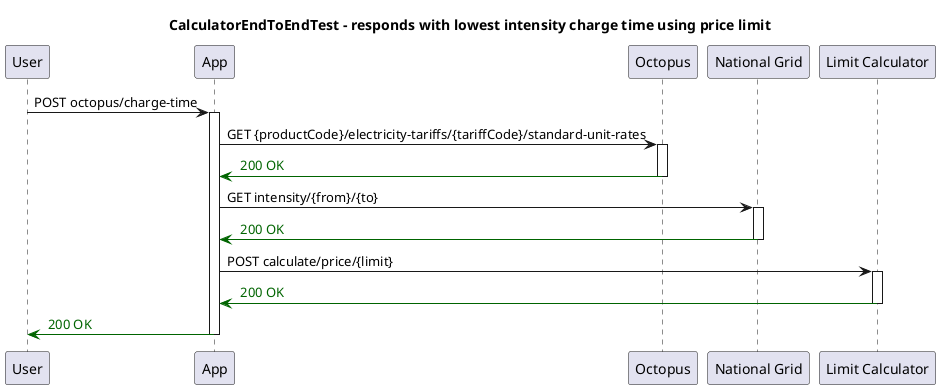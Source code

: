 @startuml
title CalculatorEndToEndTest - responds with lowest intensity charge time using price limit
participant "User"
participant "App"
participant "Octopus"
participant "National Grid"
participant "Limit Calculator"
"User" -> "App": POST octopus/charge-time
activate "App"
"App" -> "Octopus": GET {productCode}/electricity-tariffs/{tariffCode}/standard-unit-rates
activate "Octopus"

"Octopus" -[#DarkGreen]> "App": <color:DarkGreen> 200 OK
deactivate "Octopus"
"App" -> "National Grid": GET intensity/{from}/{to}
activate "National Grid"

"National Grid" -[#DarkGreen]> "App": <color:DarkGreen> 200 OK
deactivate "National Grid"
"App" -> "Limit Calculator": POST calculate/price/{limit}
activate "Limit Calculator"

"Limit Calculator" -[#DarkGreen]> "App": <color:DarkGreen> 200 OK
deactivate "Limit Calculator"
"App" -[#DarkGreen]> "User": <color:DarkGreen> 200 OK
deactivate "App"
@enduml